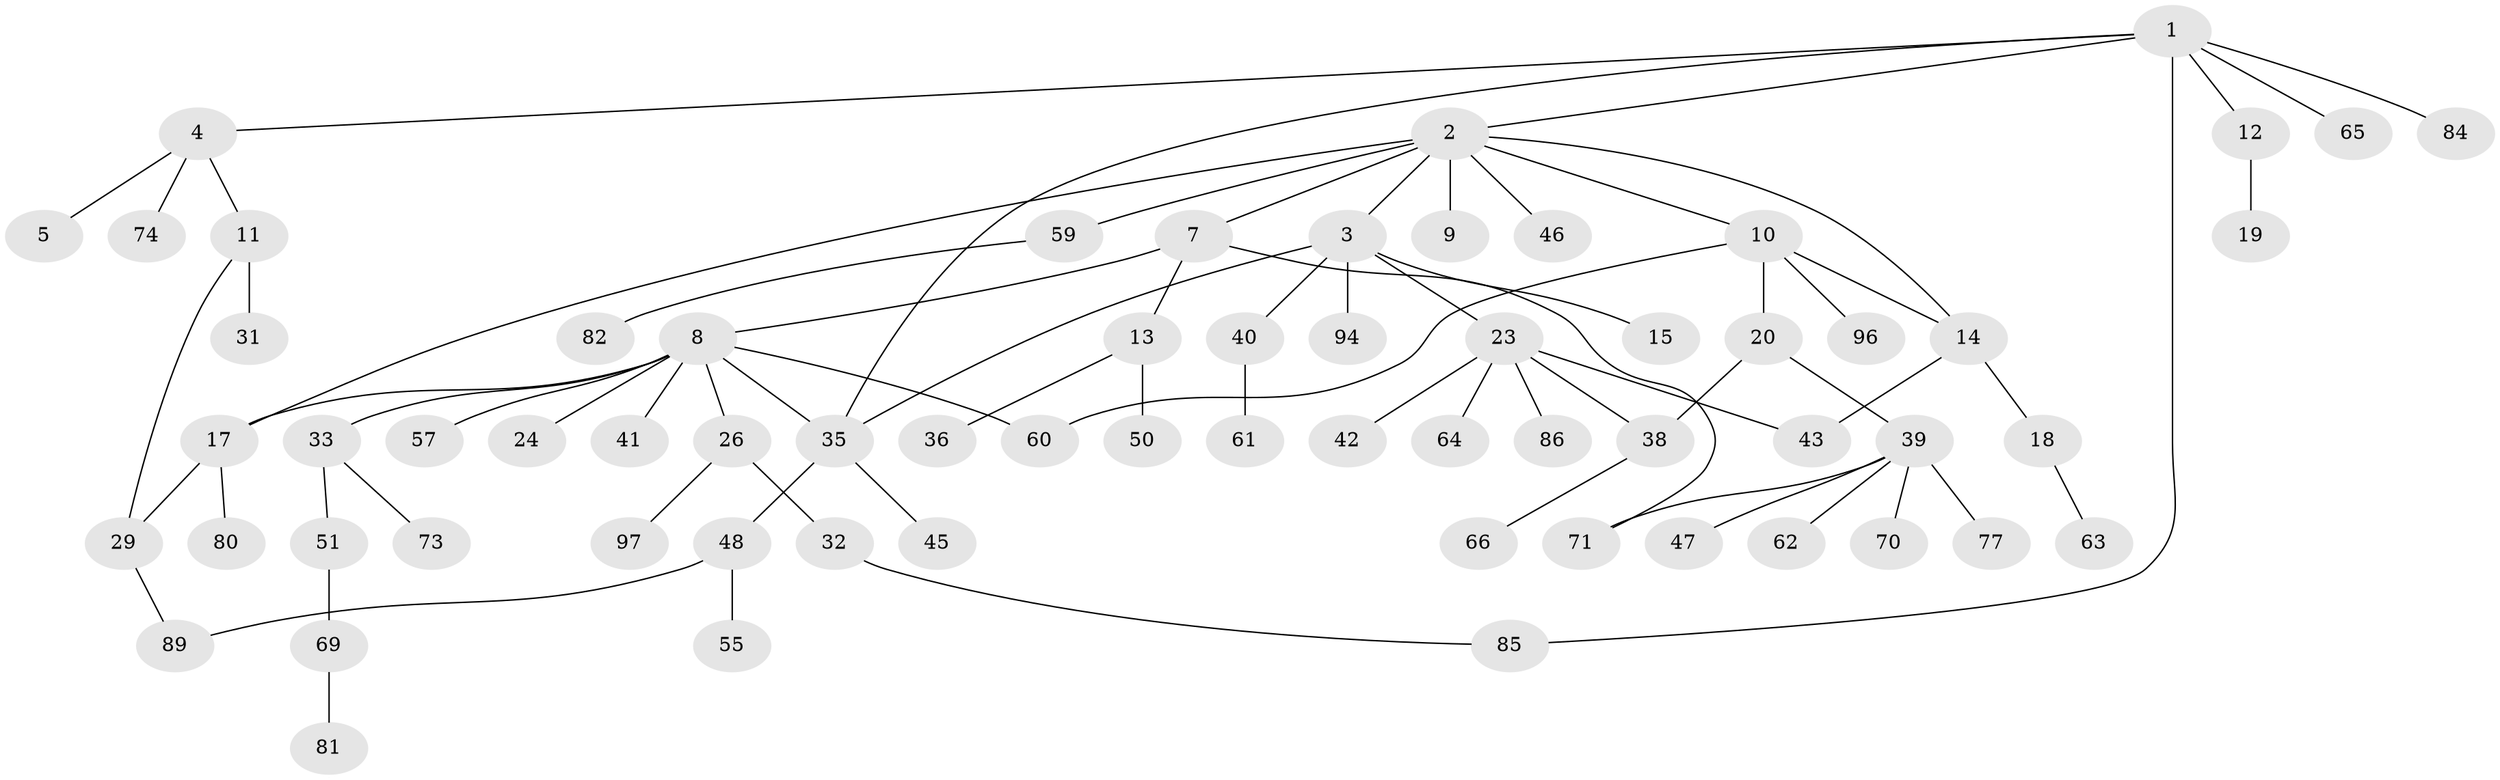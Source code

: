 // Generated by graph-tools (version 1.1) at 2025/23/03/03/25 07:23:33]
// undirected, 65 vertices, 75 edges
graph export_dot {
graph [start="1"]
  node [color=gray90,style=filled];
  1 [super="+53"];
  2 [super="+6"];
  3;
  4 [super="+56"];
  5;
  7 [super="+92"];
  8 [super="+22"];
  9;
  10 [super="+21"];
  11 [super="+25"];
  12 [super="+16"];
  13 [super="+28"];
  14 [super="+30"];
  15;
  17 [super="+27"];
  18;
  19;
  20 [super="+44"];
  23 [super="+37"];
  24 [super="+78"];
  26 [super="+52"];
  29 [super="+68"];
  31 [super="+75"];
  32 [super="+49"];
  33 [super="+34"];
  35;
  36 [super="+87"];
  38 [super="+54"];
  39 [super="+58"];
  40 [super="+79"];
  41;
  42;
  43;
  45 [super="+91"];
  46 [super="+98"];
  47;
  48 [super="+72"];
  50;
  51;
  55;
  57 [super="+67"];
  59 [super="+76"];
  60;
  61;
  62;
  63;
  64;
  65 [super="+88"];
  66;
  69 [super="+93"];
  70;
  71;
  73;
  74;
  77;
  80;
  81;
  82 [super="+83"];
  84 [super="+90"];
  85;
  86;
  89 [super="+95"];
  94;
  96;
  97;
  1 -- 2;
  1 -- 4;
  1 -- 12;
  1 -- 65;
  1 -- 35;
  1 -- 84;
  1 -- 85;
  2 -- 3;
  2 -- 9;
  2 -- 14;
  2 -- 46;
  2 -- 59;
  2 -- 10;
  2 -- 7;
  2 -- 17;
  3 -- 15;
  3 -- 23;
  3 -- 40;
  3 -- 94;
  3 -- 35;
  4 -- 5;
  4 -- 11;
  4 -- 74;
  7 -- 8;
  7 -- 13;
  7 -- 71;
  8 -- 17;
  8 -- 26;
  8 -- 33;
  8 -- 35;
  8 -- 60;
  8 -- 24;
  8 -- 57;
  8 -- 41;
  10 -- 20;
  10 -- 96;
  10 -- 60;
  10 -- 14;
  11 -- 31;
  11 -- 29;
  12 -- 19;
  13 -- 50;
  13 -- 36;
  14 -- 18;
  14 -- 43;
  17 -- 29;
  17 -- 80;
  18 -- 63;
  20 -- 38;
  20 -- 39;
  23 -- 86;
  23 -- 43;
  23 -- 64;
  23 -- 42;
  23 -- 38;
  26 -- 32;
  26 -- 97;
  29 -- 89;
  32 -- 85;
  33 -- 51;
  33 -- 73;
  35 -- 45;
  35 -- 48;
  38 -- 66;
  39 -- 47;
  39 -- 62;
  39 -- 71;
  39 -- 77;
  39 -- 70;
  40 -- 61;
  48 -- 55;
  48 -- 89;
  51 -- 69;
  59 -- 82;
  69 -- 81;
}
